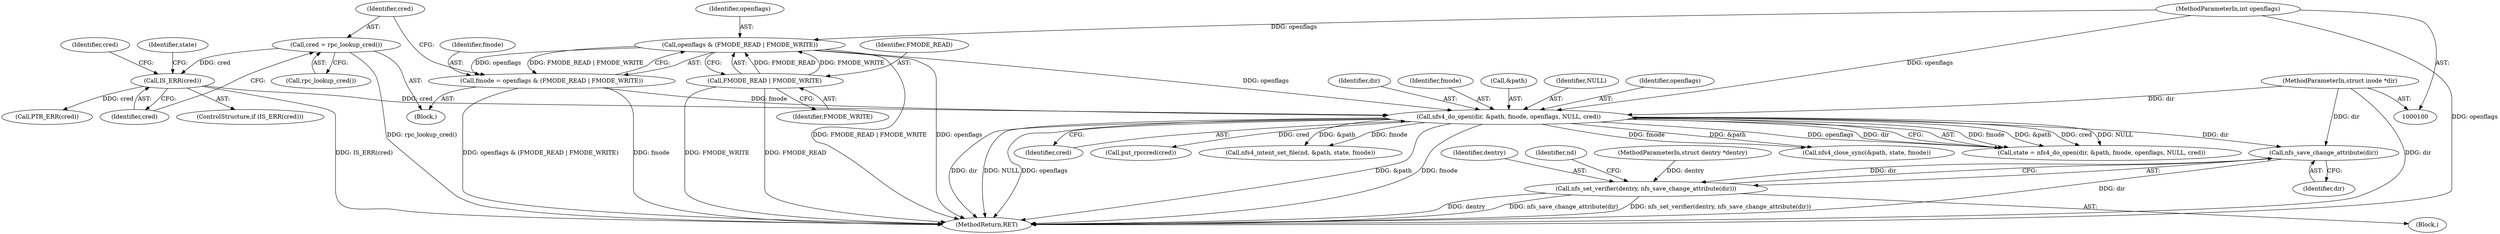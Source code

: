 digraph "0_linux_dc0b027dfadfcb8a5504f7d8052754bf8d501ab9_16@pointer" {
"1000172" [label="(Call,nfs_save_change_attribute(dir))"];
"1000128" [label="(Call,nfs4_do_open(dir, &path, fmode, openflags, NULL, cred))"];
"1000101" [label="(MethodParameterIn,struct inode *dir)"];
"1000110" [label="(Call,fmode = openflags & (FMODE_READ | FMODE_WRITE))"];
"1000112" [label="(Call,openflags & (FMODE_READ | FMODE_WRITE))"];
"1000103" [label="(MethodParameterIn,int openflags)"];
"1000114" [label="(Call,FMODE_READ | FMODE_WRITE)"];
"1000121" [label="(Call,IS_ERR(cred))"];
"1000117" [label="(Call,cred = rpc_lookup_cred())"];
"1000170" [label="(Call,nfs_set_verifier(dentry, nfs_save_change_attribute(dir)))"];
"1000135" [label="(Identifier,cred)"];
"1000119" [label="(Call,rpc_lookup_cred())"];
"1000129" [label="(Identifier,dir)"];
"1000128" [label="(Call,nfs4_do_open(dir, &path, fmode, openflags, NULL, cred))"];
"1000103" [label="(MethodParameterIn,int openflags)"];
"1000116" [label="(Identifier,FMODE_WRITE)"];
"1000111" [label="(Identifier,fmode)"];
"1000115" [label="(Identifier,FMODE_READ)"];
"1000175" [label="(Identifier,nd)"];
"1000127" [label="(Identifier,state)"];
"1000132" [label="(Identifier,fmode)"];
"1000122" [label="(Identifier,cred)"];
"1000130" [label="(Call,&path)"];
"1000169" [label="(Block,)"];
"1000136" [label="(Call,put_rpccred(cred))"];
"1000192" [label="(MethodReturn,RET)"];
"1000125" [label="(Identifier,cred)"];
"1000170" [label="(Call,nfs_set_verifier(dentry, nfs_save_change_attribute(dir)))"];
"1000134" [label="(Identifier,NULL)"];
"1000174" [label="(Call,nfs4_intent_set_file(nd, &path, state, fmode))"];
"1000121" [label="(Call,IS_ERR(cred))"];
"1000133" [label="(Identifier,openflags)"];
"1000110" [label="(Call,fmode = openflags & (FMODE_READ | FMODE_WRITE))"];
"1000102" [label="(MethodParameterIn,struct dentry *dentry)"];
"1000172" [label="(Call,nfs_save_change_attribute(dir))"];
"1000182" [label="(Call,nfs4_close_sync(&path, state, fmode))"];
"1000113" [label="(Identifier,openflags)"];
"1000173" [label="(Identifier,dir)"];
"1000112" [label="(Call,openflags & (FMODE_READ | FMODE_WRITE))"];
"1000114" [label="(Call,FMODE_READ | FMODE_WRITE)"];
"1000126" [label="(Call,state = nfs4_do_open(dir, &path, fmode, openflags, NULL, cred))"];
"1000101" [label="(MethodParameterIn,struct inode *dir)"];
"1000105" [label="(Block,)"];
"1000120" [label="(ControlStructure,if (IS_ERR(cred)))"];
"1000118" [label="(Identifier,cred)"];
"1000171" [label="(Identifier,dentry)"];
"1000124" [label="(Call,PTR_ERR(cred))"];
"1000117" [label="(Call,cred = rpc_lookup_cred())"];
"1000172" -> "1000170"  [label="AST: "];
"1000172" -> "1000173"  [label="CFG: "];
"1000173" -> "1000172"  [label="AST: "];
"1000170" -> "1000172"  [label="CFG: "];
"1000172" -> "1000192"  [label="DDG: dir"];
"1000172" -> "1000170"  [label="DDG: dir"];
"1000128" -> "1000172"  [label="DDG: dir"];
"1000101" -> "1000172"  [label="DDG: dir"];
"1000128" -> "1000126"  [label="AST: "];
"1000128" -> "1000135"  [label="CFG: "];
"1000129" -> "1000128"  [label="AST: "];
"1000130" -> "1000128"  [label="AST: "];
"1000132" -> "1000128"  [label="AST: "];
"1000133" -> "1000128"  [label="AST: "];
"1000134" -> "1000128"  [label="AST: "];
"1000135" -> "1000128"  [label="AST: "];
"1000126" -> "1000128"  [label="CFG: "];
"1000128" -> "1000192"  [label="DDG: &path"];
"1000128" -> "1000192"  [label="DDG: fmode"];
"1000128" -> "1000192"  [label="DDG: dir"];
"1000128" -> "1000192"  [label="DDG: NULL"];
"1000128" -> "1000192"  [label="DDG: openflags"];
"1000128" -> "1000126"  [label="DDG: fmode"];
"1000128" -> "1000126"  [label="DDG: &path"];
"1000128" -> "1000126"  [label="DDG: cred"];
"1000128" -> "1000126"  [label="DDG: NULL"];
"1000128" -> "1000126"  [label="DDG: openflags"];
"1000128" -> "1000126"  [label="DDG: dir"];
"1000101" -> "1000128"  [label="DDG: dir"];
"1000110" -> "1000128"  [label="DDG: fmode"];
"1000112" -> "1000128"  [label="DDG: openflags"];
"1000103" -> "1000128"  [label="DDG: openflags"];
"1000121" -> "1000128"  [label="DDG: cred"];
"1000128" -> "1000136"  [label="DDG: cred"];
"1000128" -> "1000174"  [label="DDG: &path"];
"1000128" -> "1000174"  [label="DDG: fmode"];
"1000128" -> "1000182"  [label="DDG: &path"];
"1000128" -> "1000182"  [label="DDG: fmode"];
"1000101" -> "1000100"  [label="AST: "];
"1000101" -> "1000192"  [label="DDG: dir"];
"1000110" -> "1000105"  [label="AST: "];
"1000110" -> "1000112"  [label="CFG: "];
"1000111" -> "1000110"  [label="AST: "];
"1000112" -> "1000110"  [label="AST: "];
"1000118" -> "1000110"  [label="CFG: "];
"1000110" -> "1000192"  [label="DDG: openflags & (FMODE_READ | FMODE_WRITE)"];
"1000110" -> "1000192"  [label="DDG: fmode"];
"1000112" -> "1000110"  [label="DDG: openflags"];
"1000112" -> "1000110"  [label="DDG: FMODE_READ | FMODE_WRITE"];
"1000112" -> "1000114"  [label="CFG: "];
"1000113" -> "1000112"  [label="AST: "];
"1000114" -> "1000112"  [label="AST: "];
"1000112" -> "1000192"  [label="DDG: FMODE_READ | FMODE_WRITE"];
"1000112" -> "1000192"  [label="DDG: openflags"];
"1000103" -> "1000112"  [label="DDG: openflags"];
"1000114" -> "1000112"  [label="DDG: FMODE_READ"];
"1000114" -> "1000112"  [label="DDG: FMODE_WRITE"];
"1000103" -> "1000100"  [label="AST: "];
"1000103" -> "1000192"  [label="DDG: openflags"];
"1000114" -> "1000116"  [label="CFG: "];
"1000115" -> "1000114"  [label="AST: "];
"1000116" -> "1000114"  [label="AST: "];
"1000114" -> "1000192"  [label="DDG: FMODE_READ"];
"1000114" -> "1000192"  [label="DDG: FMODE_WRITE"];
"1000121" -> "1000120"  [label="AST: "];
"1000121" -> "1000122"  [label="CFG: "];
"1000122" -> "1000121"  [label="AST: "];
"1000125" -> "1000121"  [label="CFG: "];
"1000127" -> "1000121"  [label="CFG: "];
"1000121" -> "1000192"  [label="DDG: IS_ERR(cred)"];
"1000117" -> "1000121"  [label="DDG: cred"];
"1000121" -> "1000124"  [label="DDG: cred"];
"1000117" -> "1000105"  [label="AST: "];
"1000117" -> "1000119"  [label="CFG: "];
"1000118" -> "1000117"  [label="AST: "];
"1000119" -> "1000117"  [label="AST: "];
"1000122" -> "1000117"  [label="CFG: "];
"1000117" -> "1000192"  [label="DDG: rpc_lookup_cred()"];
"1000170" -> "1000169"  [label="AST: "];
"1000171" -> "1000170"  [label="AST: "];
"1000175" -> "1000170"  [label="CFG: "];
"1000170" -> "1000192"  [label="DDG: nfs_save_change_attribute(dir)"];
"1000170" -> "1000192"  [label="DDG: nfs_set_verifier(dentry, nfs_save_change_attribute(dir))"];
"1000170" -> "1000192"  [label="DDG: dentry"];
"1000102" -> "1000170"  [label="DDG: dentry"];
}
